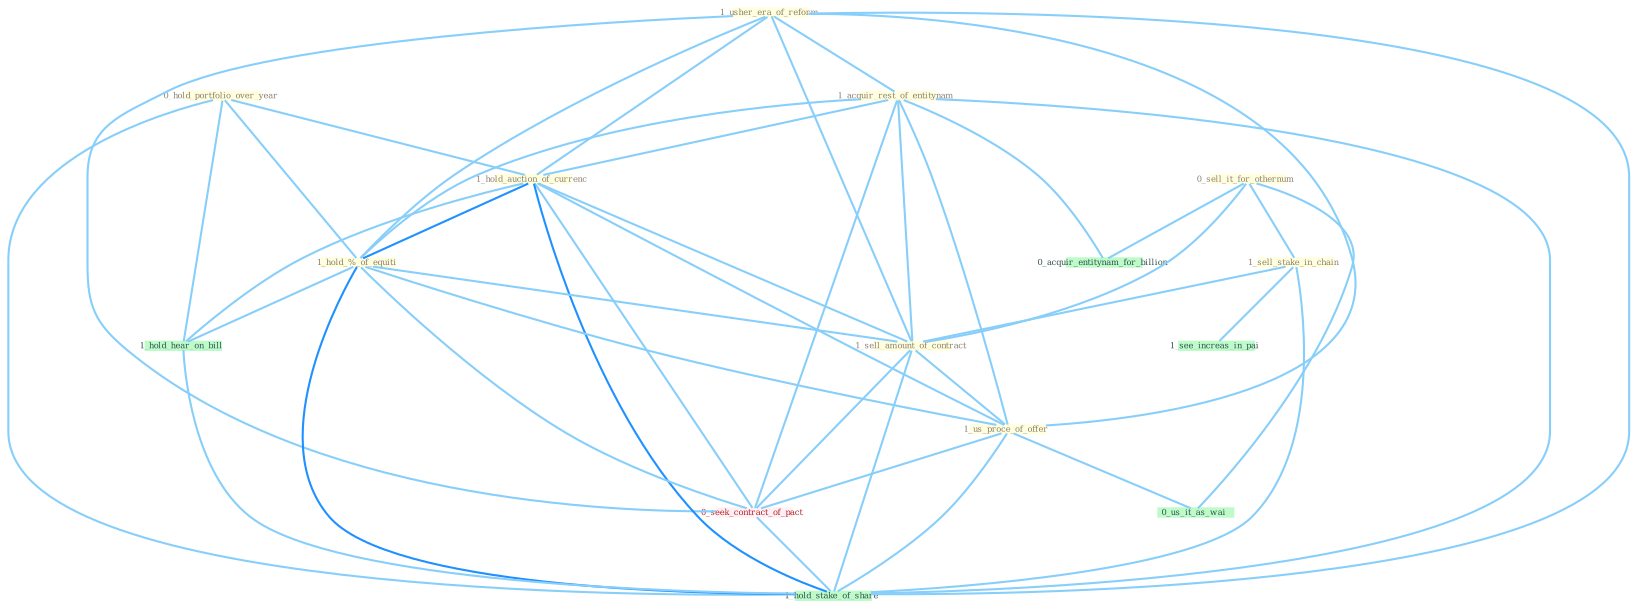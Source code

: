 Graph G{ 
    node
    [shape=polygon,style=filled,width=.5,height=.06,color="#BDFCC9",fixedsize=true,fontsize=4,
    fontcolor="#2f4f4f"];
    {node
    [color="#ffffe0", fontcolor="#8b7d6b"] "0_hold_portfolio_over_year " "1_usher_era_of_reform " "1_acquir_rest_of_entitynam " "0_sell_it_for_othernum " "1_sell_stake_in_chain " "1_hold_auction_of_currenc " "1_hold_%_of_equiti " "1_sell_amount_of_contract " "1_us_proce_of_offer "}
{node [color="#fff0f5", fontcolor="#b22222"] "0_seek_contract_of_pact "}
edge [color="#B0E2FF"];

	"0_hold_portfolio_over_year " -- "1_hold_auction_of_currenc " [w="1", color="#87cefa" ];
	"0_hold_portfolio_over_year " -- "1_hold_%_of_equiti " [w="1", color="#87cefa" ];
	"0_hold_portfolio_over_year " -- "1_hold_hear_on_bill " [w="1", color="#87cefa" ];
	"0_hold_portfolio_over_year " -- "1_hold_stake_of_share " [w="1", color="#87cefa" ];
	"1_usher_era_of_reform " -- "1_acquir_rest_of_entitynam " [w="1", color="#87cefa" ];
	"1_usher_era_of_reform " -- "1_hold_auction_of_currenc " [w="1", color="#87cefa" ];
	"1_usher_era_of_reform " -- "1_hold_%_of_equiti " [w="1", color="#87cefa" ];
	"1_usher_era_of_reform " -- "1_sell_amount_of_contract " [w="1", color="#87cefa" ];
	"1_usher_era_of_reform " -- "1_us_proce_of_offer " [w="1", color="#87cefa" ];
	"1_usher_era_of_reform " -- "0_seek_contract_of_pact " [w="1", color="#87cefa" ];
	"1_usher_era_of_reform " -- "1_hold_stake_of_share " [w="1", color="#87cefa" ];
	"1_acquir_rest_of_entitynam " -- "1_hold_auction_of_currenc " [w="1", color="#87cefa" ];
	"1_acquir_rest_of_entitynam " -- "1_hold_%_of_equiti " [w="1", color="#87cefa" ];
	"1_acquir_rest_of_entitynam " -- "1_sell_amount_of_contract " [w="1", color="#87cefa" ];
	"1_acquir_rest_of_entitynam " -- "1_us_proce_of_offer " [w="1", color="#87cefa" ];
	"1_acquir_rest_of_entitynam " -- "0_seek_contract_of_pact " [w="1", color="#87cefa" ];
	"1_acquir_rest_of_entitynam " -- "0_acquir_entitynam_for_billion " [w="1", color="#87cefa" ];
	"1_acquir_rest_of_entitynam " -- "1_hold_stake_of_share " [w="1", color="#87cefa" ];
	"0_sell_it_for_othernum " -- "1_sell_stake_in_chain " [w="1", color="#87cefa" ];
	"0_sell_it_for_othernum " -- "1_sell_amount_of_contract " [w="1", color="#87cefa" ];
	"0_sell_it_for_othernum " -- "0_us_it_as_wai " [w="1", color="#87cefa" ];
	"0_sell_it_for_othernum " -- "0_acquir_entitynam_for_billion " [w="1", color="#87cefa" ];
	"1_sell_stake_in_chain " -- "1_sell_amount_of_contract " [w="1", color="#87cefa" ];
	"1_sell_stake_in_chain " -- "1_see_increas_in_pai " [w="1", color="#87cefa" ];
	"1_sell_stake_in_chain " -- "1_hold_stake_of_share " [w="1", color="#87cefa" ];
	"1_hold_auction_of_currenc " -- "1_hold_%_of_equiti " [w="2", color="#1e90ff" , len=0.8];
	"1_hold_auction_of_currenc " -- "1_sell_amount_of_contract " [w="1", color="#87cefa" ];
	"1_hold_auction_of_currenc " -- "1_us_proce_of_offer " [w="1", color="#87cefa" ];
	"1_hold_auction_of_currenc " -- "0_seek_contract_of_pact " [w="1", color="#87cefa" ];
	"1_hold_auction_of_currenc " -- "1_hold_hear_on_bill " [w="1", color="#87cefa" ];
	"1_hold_auction_of_currenc " -- "1_hold_stake_of_share " [w="2", color="#1e90ff" , len=0.8];
	"1_hold_%_of_equiti " -- "1_sell_amount_of_contract " [w="1", color="#87cefa" ];
	"1_hold_%_of_equiti " -- "1_us_proce_of_offer " [w="1", color="#87cefa" ];
	"1_hold_%_of_equiti " -- "0_seek_contract_of_pact " [w="1", color="#87cefa" ];
	"1_hold_%_of_equiti " -- "1_hold_hear_on_bill " [w="1", color="#87cefa" ];
	"1_hold_%_of_equiti " -- "1_hold_stake_of_share " [w="2", color="#1e90ff" , len=0.8];
	"1_sell_amount_of_contract " -- "1_us_proce_of_offer " [w="1", color="#87cefa" ];
	"1_sell_amount_of_contract " -- "0_seek_contract_of_pact " [w="1", color="#87cefa" ];
	"1_sell_amount_of_contract " -- "1_hold_stake_of_share " [w="1", color="#87cefa" ];
	"1_us_proce_of_offer " -- "0_seek_contract_of_pact " [w="1", color="#87cefa" ];
	"1_us_proce_of_offer " -- "0_us_it_as_wai " [w="1", color="#87cefa" ];
	"1_us_proce_of_offer " -- "1_hold_stake_of_share " [w="1", color="#87cefa" ];
	"0_seek_contract_of_pact " -- "1_hold_stake_of_share " [w="1", color="#87cefa" ];
	"1_hold_hear_on_bill " -- "1_hold_stake_of_share " [w="1", color="#87cefa" ];
}